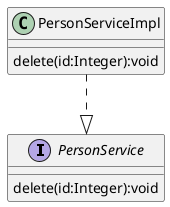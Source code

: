 @startuml
'https://plantuml.com/class-diagram
interface PersonService{
    delete(id:Integer):void
}

class PersonServiceImpl{
    delete(id:Integer):void
}

PersonServiceImpl ..|> PersonService


@enduml